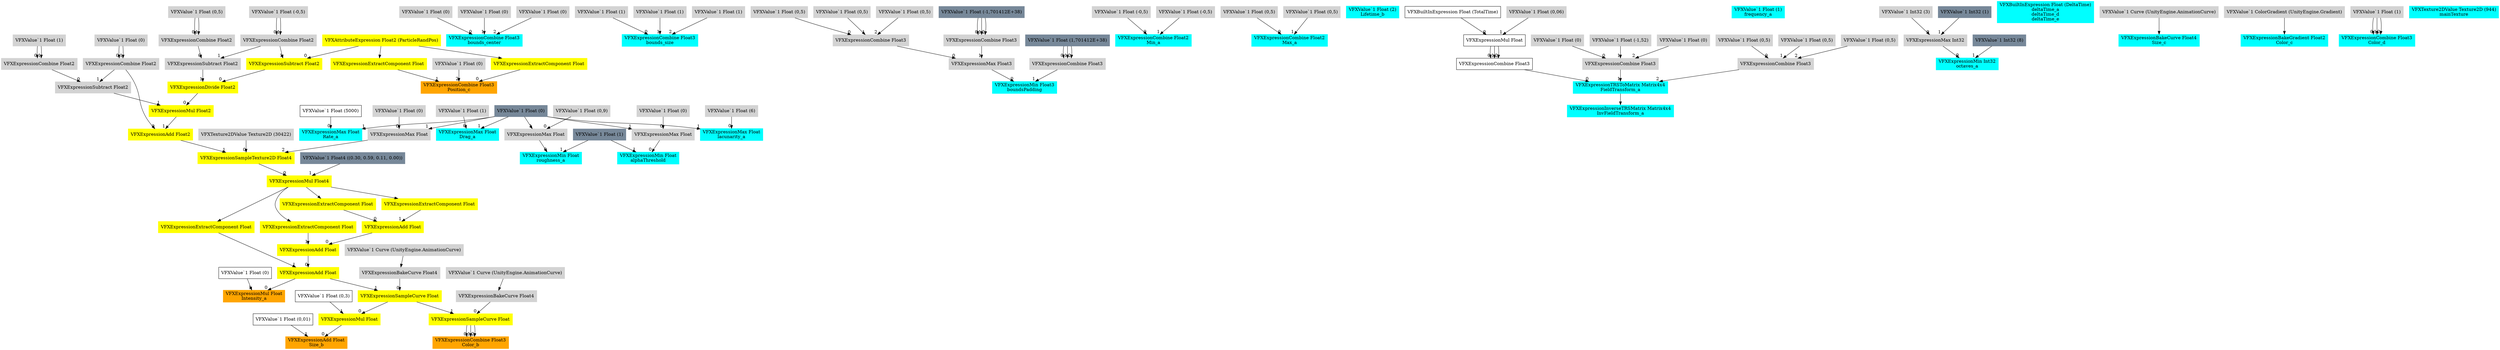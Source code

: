 digraph G {
node0 [shape="box" color="cyan" style="filled" label="VFXExpressionMax Float
Rate_a"]
node1 [shape="box" label="VFXValue`1 Float (5000)"]
node2 [shape="box" color="lightslategray" style="filled" label="VFXValue`1 Float (0)"]
node3 [shape="box" color="cyan" style="filled" label="VFXExpressionCombine Float3
bounds_center"]
node4 [shape="box" color="lightgray" style="filled" label="VFXValue`1 Float (0)"]
node5 [shape="box" color="lightgray" style="filled" label="VFXValue`1 Float (0)"]
node6 [shape="box" color="lightgray" style="filled" label="VFXValue`1 Float (0)"]
node7 [shape="box" color="cyan" style="filled" label="VFXExpressionCombine Float3
bounds_size"]
node8 [shape="box" color="lightgray" style="filled" label="VFXValue`1 Float (1)"]
node9 [shape="box" color="lightgray" style="filled" label="VFXValue`1 Float (1)"]
node10 [shape="box" color="lightgray" style="filled" label="VFXValue`1 Float (1)"]
node11 [shape="box" color="cyan" style="filled" label="VFXExpressionMin Float3
boundsPadding"]
node12 [shape="box" color="lightgray" style="filled" label="VFXExpressionMax Float3"]
node13 [shape="box" color="lightgray" style="filled" label="VFXExpressionCombine Float3"]
node14 [shape="box" color="lightgray" style="filled" label="VFXValue`1 Float (0,5)"]
node15 [shape="box" color="lightgray" style="filled" label="VFXValue`1 Float (0,5)"]
node16 [shape="box" color="lightgray" style="filled" label="VFXValue`1 Float (0,5)"]
node17 [shape="box" color="lightgray" style="filled" label="VFXExpressionCombine Float3"]
node18 [shape="box" color="lightslategray" style="filled" label="VFXValue`1 Float (-1,701412E+38)"]
node19 [shape="box" color="lightgray" style="filled" label="VFXExpressionCombine Float3"]
node20 [shape="box" color="lightslategray" style="filled" label="VFXValue`1 Float (1,701412E+38)"]
node21 [shape="box" color="cyan" style="filled" label="VFXExpressionCombine Float2
Min_a"]
node22 [shape="box" color="lightgray" style="filled" label="VFXValue`1 Float (-0,5)"]
node23 [shape="box" color="lightgray" style="filled" label="VFXValue`1 Float (-0,5)"]
node24 [shape="box" color="cyan" style="filled" label="VFXExpressionCombine Float2
Max_a"]
node25 [shape="box" color="lightgray" style="filled" label="VFXValue`1 Float (0,5)"]
node26 [shape="box" color="lightgray" style="filled" label="VFXValue`1 Float (0,5)"]
node27 [shape="box" color="cyan" style="filled" label="VFXValue`1 Float (2)
Lifetime_b"]
node28 [shape="box" color="orange" style="filled" label="VFXExpressionCombine Float3
Position_c"]
node29 [shape="box" color="yellow" style="filled" label="VFXExpressionExtractComponent Float"]
node30 [shape="box" color="yellow" style="filled" label="VFXAttributeExpression Float2 (ParticleRandPos)"]
node31 [shape="box" color="yellow" style="filled" label="VFXExpressionExtractComponent Float"]
node32 [shape="box" color="lightgray" style="filled" label="VFXValue`1 Float (0)"]
node33 [shape="box" color="cyan" style="filled" label="VFXExpressionInverseTRSMatrix Matrix4x4
InvFieldTransform_a"]
node34 [shape="box" color="cyan" style="filled" label="VFXExpressionTRSToMatrix Matrix4x4
FieldTransform_a"]
node35 [shape="box" label="VFXExpressionCombine Float3"]
node36 [shape="box" label="VFXExpressionMul Float"]
node37 [shape="box" label="VFXBuiltInExpression Float (TotalTime)"]
node38 [shape="box" color="lightgray" style="filled" label="VFXValue`1 Float (0,06)"]
node39 [shape="box" color="lightgray" style="filled" label="VFXExpressionCombine Float3"]
node40 [shape="box" color="lightgray" style="filled" label="VFXValue`1 Float (0)"]
node41 [shape="box" color="lightgray" style="filled" label="VFXValue`1 Float (-1,52)"]
node42 [shape="box" color="lightgray" style="filled" label="VFXValue`1 Float (0)"]
node43 [shape="box" color="lightgray" style="filled" label="VFXExpressionCombine Float3"]
node44 [shape="box" color="lightgray" style="filled" label="VFXValue`1 Float (0,5)"]
node45 [shape="box" color="lightgray" style="filled" label="VFXValue`1 Float (0,5)"]
node46 [shape="box" color="lightgray" style="filled" label="VFXValue`1 Float (0,5)"]
node47 [shape="box" color="orange" style="filled" label="VFXExpressionMul Float
Intensity_a"]
node48 [shape="box" color="yellow" style="filled" label="VFXExpressionAdd Float"]
node49 [shape="box" color="yellow" style="filled" label="VFXExpressionAdd Float"]
node50 [shape="box" color="yellow" style="filled" label="VFXExpressionAdd Float"]
node51 [shape="box" color="yellow" style="filled" label="VFXExpressionExtractComponent Float"]
node52 [shape="box" color="yellow" style="filled" label="VFXExpressionMul Float4"]
node53 [shape="box" color="yellow" style="filled" label="VFXExpressionSampleTexture2D Float4"]
node54 [shape="box" color="lightgray" style="filled" label="VFXTexture2DValue Texture2D (30422)"]
node55 [shape="box" color="yellow" style="filled" label="VFXExpressionAdd Float2"]
node56 [shape="box" color="lightgray" style="filled" label="VFXExpressionCombine Float2"]
node57 [shape="box" color="lightgray" style="filled" label="VFXValue`1 Float (0)"]
node58 [shape="box" color="yellow" style="filled" label="VFXExpressionMul Float2"]
node59 [shape="box" color="yellow" style="filled" label="VFXExpressionDivide Float2"]
node60 [shape="box" color="yellow" style="filled" label="VFXExpressionSubtract Float2"]
node61 [shape="box" color="lightgray" style="filled" label="VFXExpressionCombine Float2"]
node62 [shape="box" color="lightgray" style="filled" label="VFXValue`1 Float (-0,5)"]
node63 [shape="box" color="lightgray" style="filled" label="VFXExpressionSubtract Float2"]
node64 [shape="box" color="lightgray" style="filled" label="VFXExpressionCombine Float2"]
node65 [shape="box" color="lightgray" style="filled" label="VFXValue`1 Float (0,5)"]
node66 [shape="box" color="lightgray" style="filled" label="VFXExpressionSubtract Float2"]
node67 [shape="box" color="lightgray" style="filled" label="VFXExpressionCombine Float2"]
node68 [shape="box" color="lightgray" style="filled" label="VFXValue`1 Float (1)"]
node69 [shape="box" color="lightgray" style="filled" label="VFXExpressionMax Float"]
node70 [shape="box" color="lightgray" style="filled" label="VFXValue`1 Float (0)"]
node71 [shape="box" color="lightslategray" style="filled" label="VFXValue`1 Float4 ((0.30, 0.59, 0.11, 0.00))"]
node72 [shape="box" color="yellow" style="filled" label="VFXExpressionExtractComponent Float"]
node73 [shape="box" color="yellow" style="filled" label="VFXExpressionExtractComponent Float"]
node74 [shape="box" color="yellow" style="filled" label="VFXExpressionExtractComponent Float"]
node75 [shape="box" label="VFXValue`1 Float (0)"]
node76 [shape="box" color="cyan" style="filled" label="VFXExpressionMax Float
Drag_a"]
node77 [shape="box" color="lightgray" style="filled" label="VFXValue`1 Float (1)"]
node78 [shape="box" color="cyan" style="filled" label="VFXValue`1 Float (1)
frequency_a"]
node79 [shape="box" color="cyan" style="filled" label="VFXExpressionMin Int32
octaves_a"]
node80 [shape="box" color="lightgray" style="filled" label="VFXExpressionMax Int32"]
node81 [shape="box" color="lightgray" style="filled" label="VFXValue`1 Int32 (3)"]
node82 [shape="box" color="lightslategray" style="filled" label="VFXValue`1 Int32 (1)"]
node83 [shape="box" color="lightslategray" style="filled" label="VFXValue`1 Int32 (8)"]
node84 [shape="box" color="cyan" style="filled" label="VFXExpressionMin Float
roughness_a"]
node85 [shape="box" color="lightgray" style="filled" label="VFXExpressionMax Float"]
node86 [shape="box" color="lightgray" style="filled" label="VFXValue`1 Float (0,9)"]
node87 [shape="box" color="lightslategray" style="filled" label="VFXValue`1 Float (1)"]
node88 [shape="box" color="cyan" style="filled" label="VFXExpressionMax Float
lacunarity_a"]
node89 [shape="box" color="lightgray" style="filled" label="VFXValue`1 Float (6)"]
node90 [shape="box" color="cyan" style="filled" label="VFXBuiltInExpression Float (DeltaTime)
deltaTime_a
deltaTime_d
deltaTime_e"]
node91 [shape="box" color="orange" style="filled" label="VFXExpressionAdd Float
Size_b"]
node92 [shape="box" color="yellow" style="filled" label="VFXExpressionMul Float"]
node93 [shape="box" color="yellow" style="filled" label="VFXExpressionSampleCurve Float"]
node94 [shape="box" color="lightgray" style="filled" label="VFXExpressionBakeCurve Float4"]
node95 [shape="box" color="lightgray" style="filled" label="VFXValue`1 Curve (UnityEngine.AnimationCurve)"]
node96 [shape="box" label="VFXValue`1 Float (0,3)"]
node97 [shape="box" label="VFXValue`1 Float (0,01)"]
node98 [shape="box" color="cyan" style="filled" label="VFXExpressionBakeCurve Float4
Size_c"]
node99 [shape="box" color="lightgray" style="filled" label="VFXValue`1 Curve (UnityEngine.AnimationCurve)"]
node100 [shape="box" color="orange" style="filled" label="VFXExpressionCombine Float3
Color_b"]
node101 [shape="box" color="yellow" style="filled" label="VFXExpressionSampleCurve Float"]
node102 [shape="box" color="lightgray" style="filled" label="VFXExpressionBakeCurve Float4"]
node103 [shape="box" color="lightgray" style="filled" label="VFXValue`1 Curve (UnityEngine.AnimationCurve)"]
node104 [shape="box" color="cyan" style="filled" label="VFXExpressionBakeGradient Float2
Color_c"]
node105 [shape="box" color="lightgray" style="filled" label="VFXValue`1 ColorGradient (UnityEngine.Gradient)"]
node106 [shape="box" color="cyan" style="filled" label="VFXExpressionCombine Float3
Color_d"]
node107 [shape="box" color="lightgray" style="filled" label="VFXValue`1 Float (1)"]
node108 [shape="box" color="cyan" style="filled" label="VFXExpressionMin Float
alphaThreshold"]
node109 [shape="box" color="lightgray" style="filled" label="VFXExpressionMax Float"]
node110 [shape="box" color="lightgray" style="filled" label="VFXValue`1 Float (0)"]
node111 [shape="box" color="cyan" style="filled" label="VFXTexture2DValue Texture2D (944)
mainTexture"]
node1 -> node0 [headlabel="0"]
node2 -> node0 [headlabel="1"]
node4 -> node3 [headlabel="0"]
node5 -> node3 [headlabel="1"]
node6 -> node3 [headlabel="2"]
node8 -> node7 [headlabel="0"]
node9 -> node7 [headlabel="1"]
node10 -> node7 [headlabel="2"]
node12 -> node11 [headlabel="0"]
node19 -> node11 [headlabel="1"]
node13 -> node12 [headlabel="0"]
node17 -> node12 [headlabel="1"]
node14 -> node13 [headlabel="0"]
node15 -> node13 [headlabel="1"]
node16 -> node13 [headlabel="2"]
node18 -> node17 [headlabel="0"]
node18 -> node17 [headlabel="1"]
node18 -> node17 [headlabel="2"]
node20 -> node19 [headlabel="0"]
node20 -> node19 [headlabel="1"]
node20 -> node19 [headlabel="2"]
node22 -> node21 [headlabel="0"]
node23 -> node21 [headlabel="1"]
node25 -> node24 [headlabel="0"]
node26 -> node24 [headlabel="1"]
node29 -> node28 [headlabel="0"]
node31 -> node28 [headlabel="1"]
node32 -> node28 [headlabel="2"]
node30 -> node29 
node30 -> node31 
node34 -> node33 
node35 -> node34 [headlabel="0"]
node39 -> node34 [headlabel="1"]
node43 -> node34 [headlabel="2"]
node36 -> node35 [headlabel="0"]
node36 -> node35 [headlabel="1"]
node36 -> node35 [headlabel="2"]
node37 -> node36 [headlabel="0"]
node38 -> node36 [headlabel="1"]
node40 -> node39 [headlabel="0"]
node41 -> node39 [headlabel="1"]
node42 -> node39 [headlabel="2"]
node44 -> node43 [headlabel="0"]
node45 -> node43 [headlabel="1"]
node46 -> node43 [headlabel="2"]
node48 -> node47 [headlabel="0"]
node75 -> node47 [headlabel="1"]
node49 -> node48 [headlabel="0"]
node74 -> node48 [headlabel="1"]
node50 -> node49 [headlabel="0"]
node73 -> node49 [headlabel="1"]
node51 -> node50 [headlabel="0"]
node72 -> node50 [headlabel="1"]
node52 -> node51 
node53 -> node52 [headlabel="0"]
node71 -> node52 [headlabel="1"]
node54 -> node53 [headlabel="0"]
node55 -> node53 [headlabel="1"]
node69 -> node53 [headlabel="2"]
node56 -> node55 [headlabel="0"]
node58 -> node55 [headlabel="1"]
node57 -> node56 [headlabel="0"]
node57 -> node56 [headlabel="1"]
node59 -> node58 [headlabel="0"]
node66 -> node58 [headlabel="1"]
node60 -> node59 [headlabel="0"]
node63 -> node59 [headlabel="1"]
node30 -> node60 [headlabel="0"]
node61 -> node60 [headlabel="1"]
node62 -> node61 [headlabel="0"]
node62 -> node61 [headlabel="1"]
node64 -> node63 [headlabel="0"]
node61 -> node63 [headlabel="1"]
node65 -> node64 [headlabel="0"]
node65 -> node64 [headlabel="1"]
node67 -> node66 [headlabel="0"]
node56 -> node66 [headlabel="1"]
node68 -> node67 [headlabel="0"]
node68 -> node67 [headlabel="1"]
node70 -> node69 [headlabel="0"]
node2 -> node69 [headlabel="1"]
node52 -> node72 
node52 -> node73 
node52 -> node74 
node77 -> node76 [headlabel="0"]
node2 -> node76 [headlabel="1"]
node80 -> node79 [headlabel="0"]
node83 -> node79 [headlabel="1"]
node81 -> node80 [headlabel="0"]
node82 -> node80 [headlabel="1"]
node85 -> node84 [headlabel="0"]
node87 -> node84 [headlabel="1"]
node86 -> node85 [headlabel="0"]
node2 -> node85 [headlabel="1"]
node89 -> node88 [headlabel="0"]
node2 -> node88 [headlabel="1"]
node92 -> node91 [headlabel="0"]
node97 -> node91 [headlabel="1"]
node93 -> node92 [headlabel="0"]
node96 -> node92 [headlabel="1"]
node94 -> node93 [headlabel="0"]
node48 -> node93 [headlabel="1"]
node95 -> node94 
node99 -> node98 
node101 -> node100 [headlabel="0"]
node101 -> node100 [headlabel="1"]
node101 -> node100 [headlabel="2"]
node102 -> node101 [headlabel="0"]
node93 -> node101 [headlabel="1"]
node103 -> node102 
node105 -> node104 
node107 -> node106 [headlabel="0"]
node107 -> node106 [headlabel="1"]
node107 -> node106 [headlabel="2"]
node109 -> node108 [headlabel="0"]
node87 -> node108 [headlabel="1"]
node110 -> node109 [headlabel="0"]
node2 -> node109 [headlabel="1"]
}
